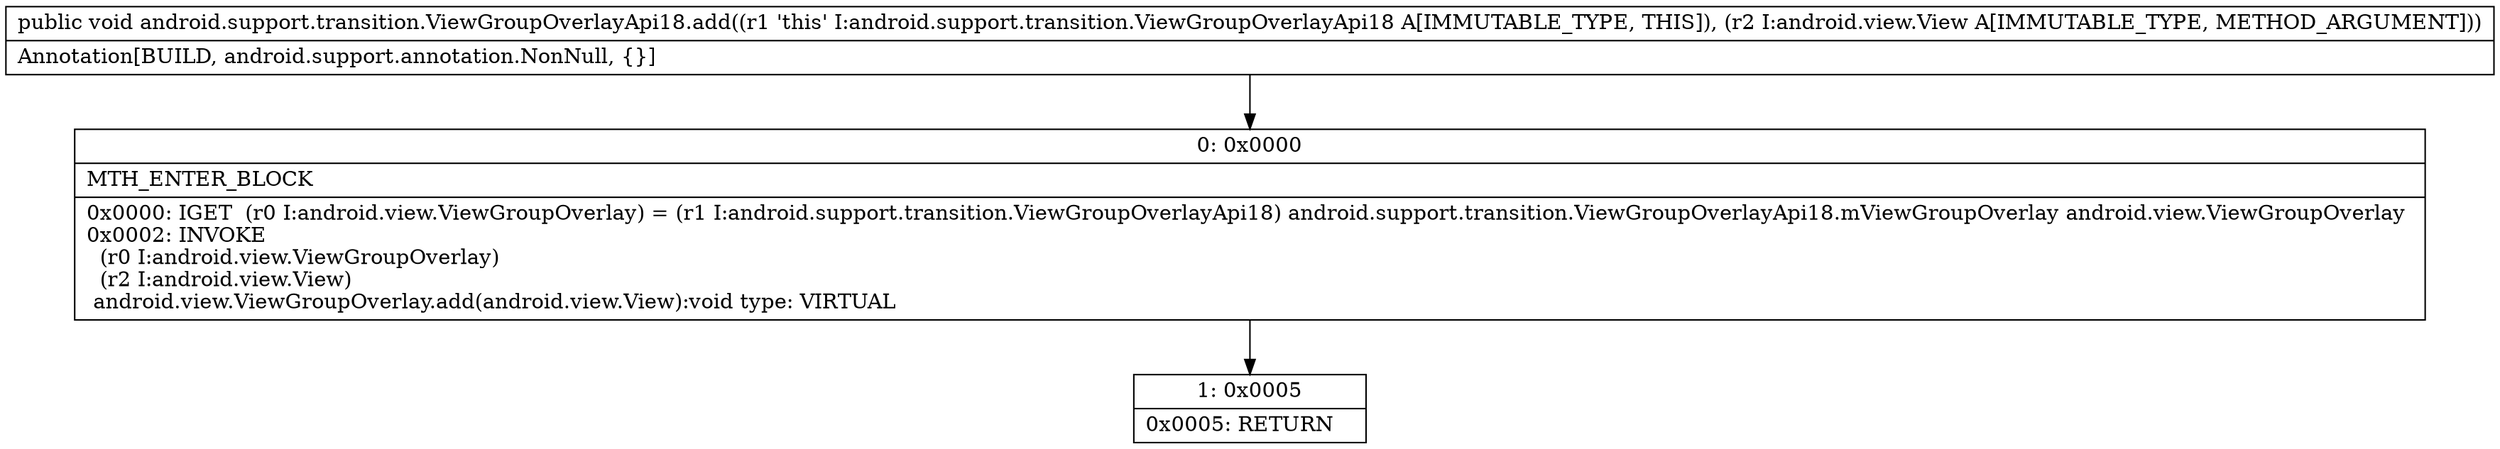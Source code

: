 digraph "CFG forandroid.support.transition.ViewGroupOverlayApi18.add(Landroid\/view\/View;)V" {
Node_0 [shape=record,label="{0\:\ 0x0000|MTH_ENTER_BLOCK\l|0x0000: IGET  (r0 I:android.view.ViewGroupOverlay) = (r1 I:android.support.transition.ViewGroupOverlayApi18) android.support.transition.ViewGroupOverlayApi18.mViewGroupOverlay android.view.ViewGroupOverlay \l0x0002: INVOKE  \l  (r0 I:android.view.ViewGroupOverlay)\l  (r2 I:android.view.View)\l android.view.ViewGroupOverlay.add(android.view.View):void type: VIRTUAL \l}"];
Node_1 [shape=record,label="{1\:\ 0x0005|0x0005: RETURN   \l}"];
MethodNode[shape=record,label="{public void android.support.transition.ViewGroupOverlayApi18.add((r1 'this' I:android.support.transition.ViewGroupOverlayApi18 A[IMMUTABLE_TYPE, THIS]), (r2 I:android.view.View A[IMMUTABLE_TYPE, METHOD_ARGUMENT]))  | Annotation[BUILD, android.support.annotation.NonNull, \{\}]\l}"];
MethodNode -> Node_0;
Node_0 -> Node_1;
}

